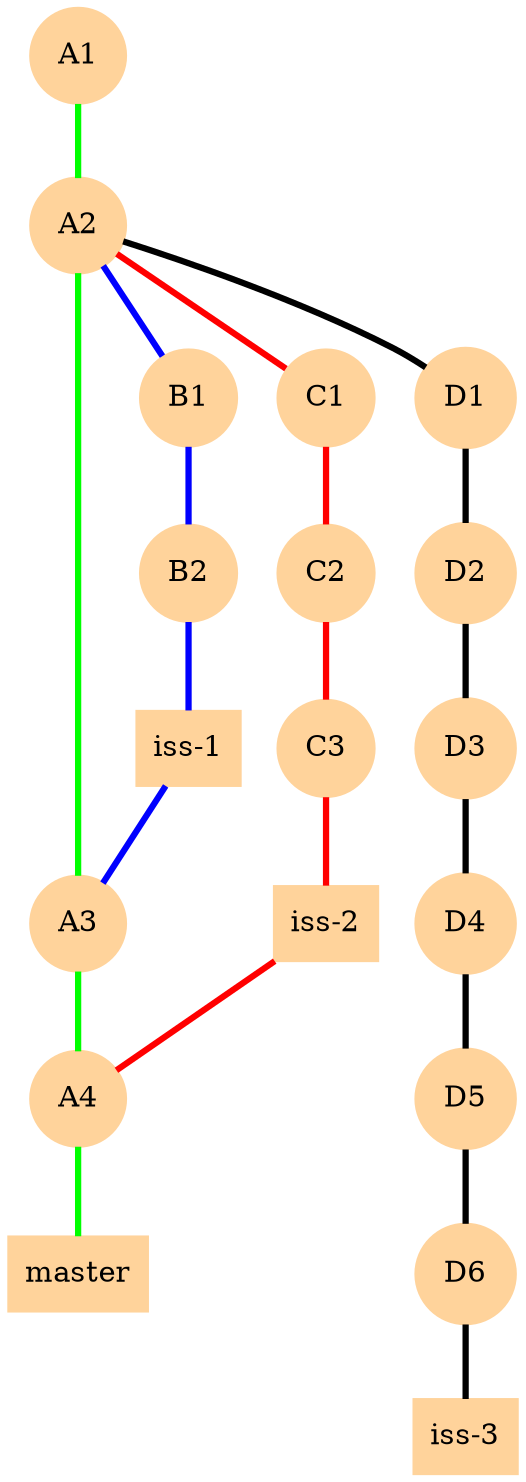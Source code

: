 digraph G {
  rankdir="TB";
  bgcolor="transparent";
  node[style="filled", width=0.5, height=0.5, shape=circle, color=burlywood1];
  edge[penwidth=3, arrowhead=none];
  node[group=master];
  A1 -> A2 -> A3 -> A4 -> A5[color=green];
  node[group=iss1];
  A2 -> B1 -> B2 -> iss1 -> A3[color=blue];
  node[group=iss2];
  A2 -> C1 -> C2 -> C3 -> iss2 -> A4[color=red];
  node[group=iss2];
  A2 -> D1 ->  D2 ->  D3 ->  D4 -> D5 -> D6 -> iss3;
  A5[shape=box,label=master]
  iss1[shape=box,label="iss-1"]
  iss2[shape=box,label="iss-2"]
  iss3[shape=box,label="iss-3"]
}
